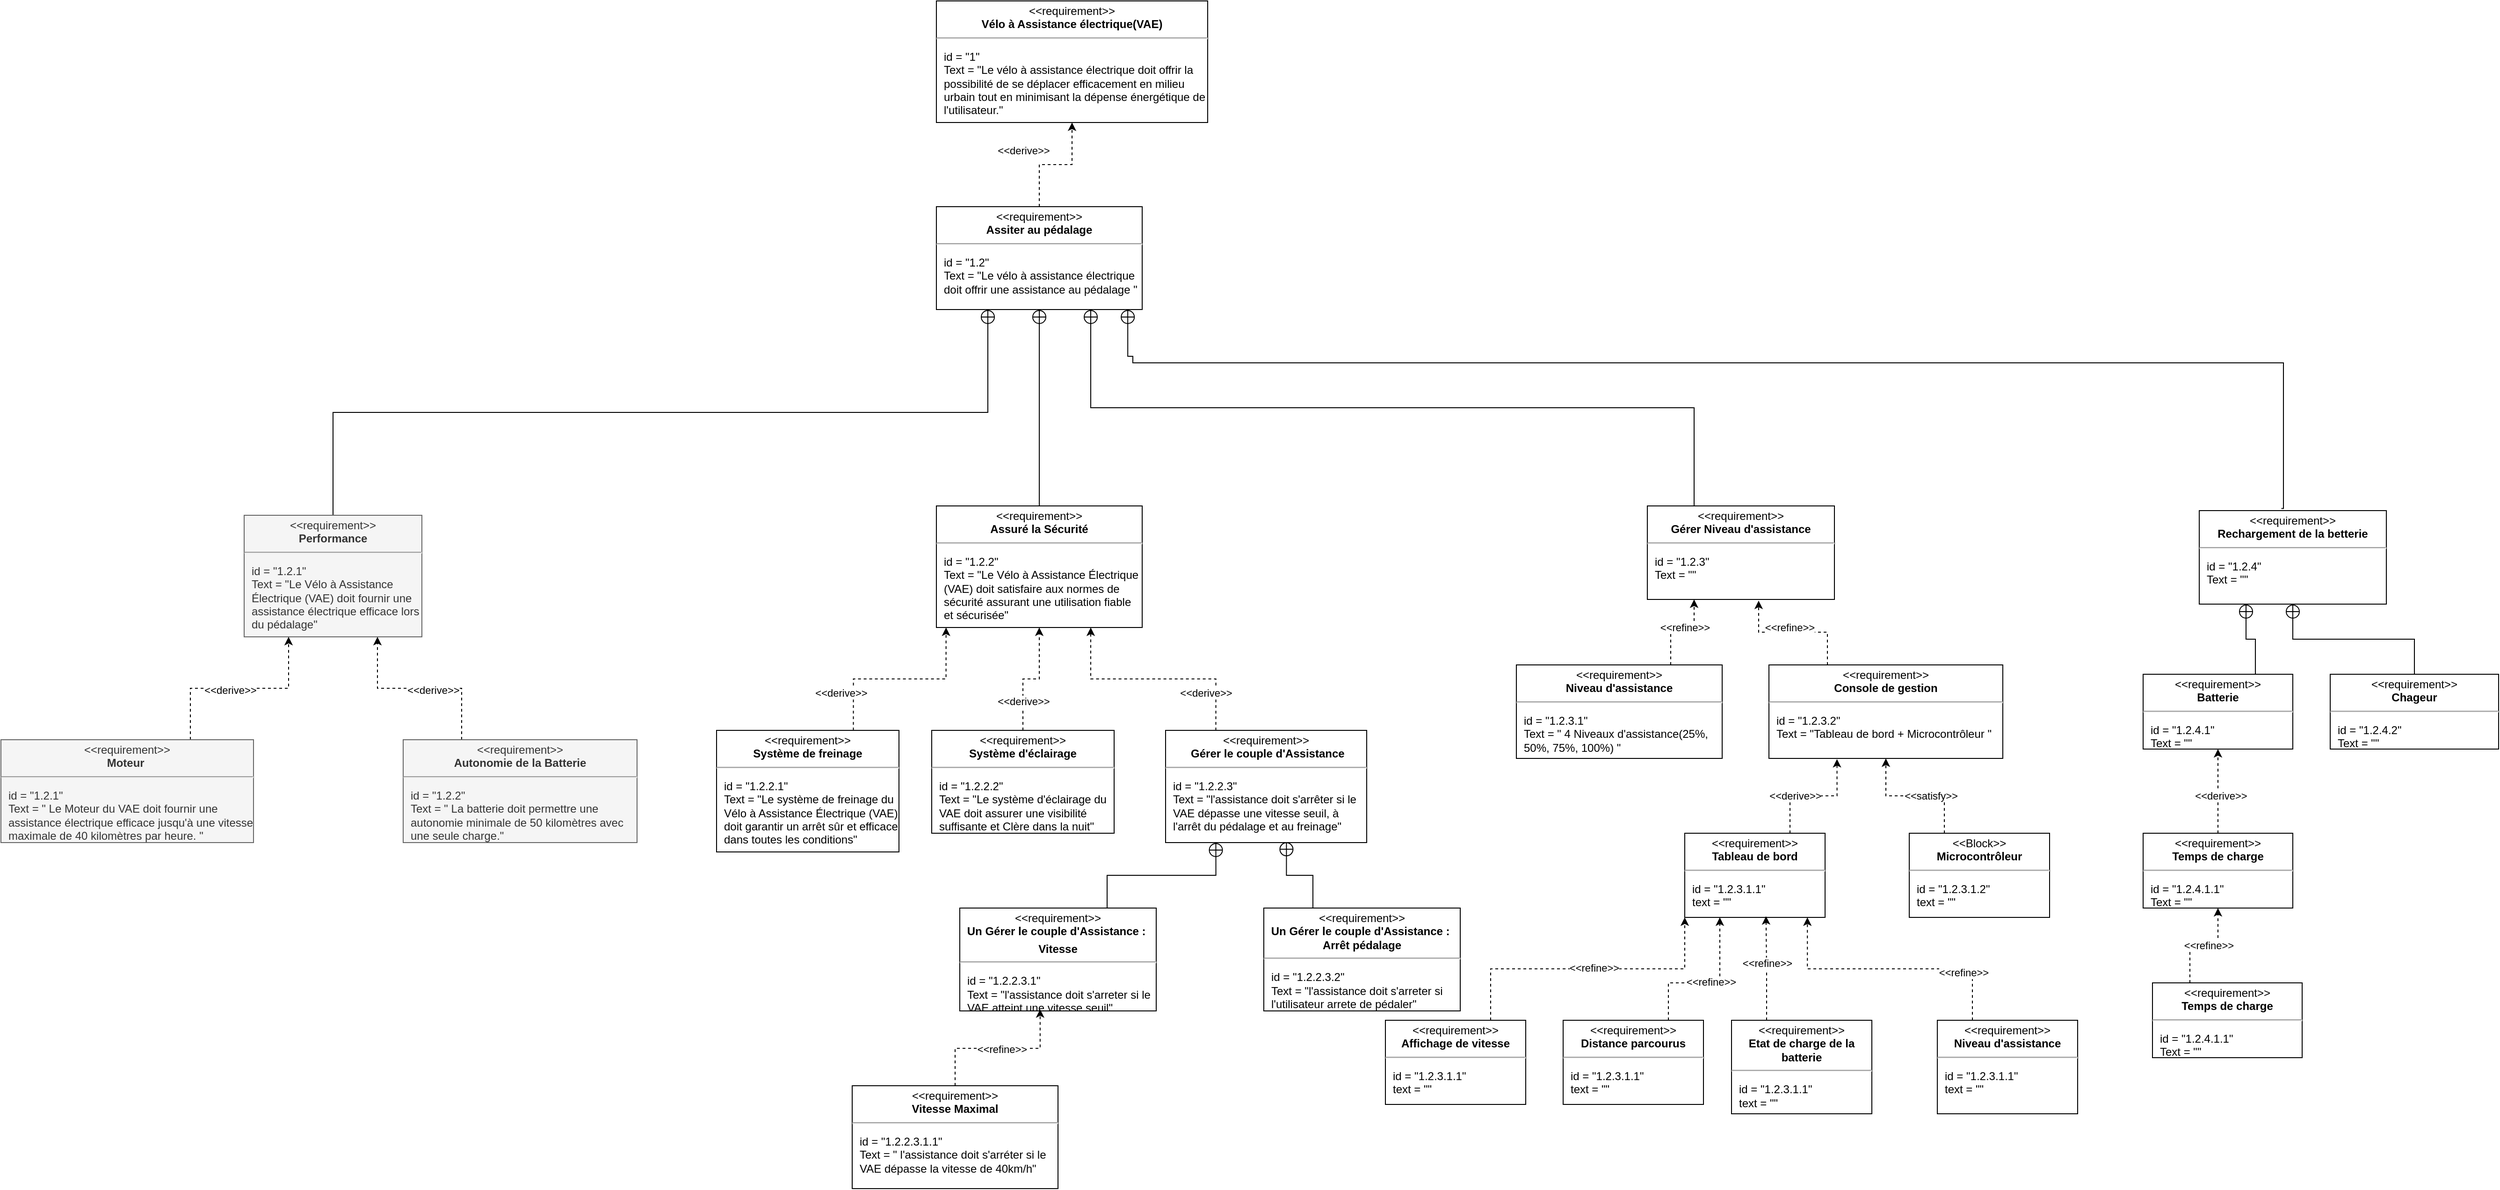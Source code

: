 <mxfile version="22.1.18" type="github">
  <diagram id="dAIOxEO-8DKLfruTNQ-A" name="Page-1">
    <mxGraphModel dx="4234" dy="5175" grid="1" gridSize="10" guides="1" tooltips="1" connect="1" arrows="1" fold="1" page="1" pageScale="1" pageWidth="3300" pageHeight="4681" math="0" shadow="0">
      <root>
        <mxCell id="0" />
        <mxCell id="1" parent="0" />
        <mxCell id="Z8fRhWyoZz0i8I4wxV49-1" value="&lt;p style=&quot;margin:0px;margin-top:4px;text-align:center;&quot;&gt;&amp;lt;&amp;lt;requirement&amp;gt;&amp;gt;&lt;br&gt;&lt;b&gt;Vélo à Assistance&amp;nbsp;électrique(VAE)&lt;/b&gt;&lt;/p&gt;&lt;hr&gt;&lt;p&gt;&lt;/p&gt;&lt;p style=&quot;margin:0px;margin-left:8px;text-align:left;&quot;&gt;id = &quot;1&quot;&lt;/p&gt;&lt;p style=&quot;text-align: left; margin: 0px 0px 0px 8px;&quot;&gt;Text = &quot;Le vélo à assistance électrique doit offrir la possibilité de se déplacer efficacement en milieu urbain tout en minimisant la dépense énergétique de l&#39;utilisateur.&quot;&lt;/p&gt;" style="shape=rect;overflow=fill;html=1;whiteSpace=wrap;align=center;" parent="1" vertex="1">
          <mxGeometry x="-2010" y="-4150" width="290" height="130" as="geometry" />
        </mxCell>
        <mxCell id="ZlxOVn8GUJKfg7nqgYgB-28" style="edgeStyle=orthogonalEdgeStyle;rounded=0;orthogonalLoop=1;jettySize=auto;html=1;exitX=0.5;exitY=0;exitDx=0;exitDy=0;entryX=0.5;entryY=1;entryDx=0;entryDy=0;dashed=1;" parent="1" source="Z8fRhWyoZz0i8I4wxV49-3" target="Z8fRhWyoZz0i8I4wxV49-1" edge="1">
          <mxGeometry relative="1" as="geometry" />
        </mxCell>
        <mxCell id="Z8fRhWyoZz0i8I4wxV49-3" value="&lt;p style=&quot;margin:0px;margin-top:4px;text-align:center;&quot;&gt;&amp;lt;&amp;lt;requirement&amp;gt;&amp;gt;&lt;br&gt;&lt;b&gt;Assiter au pédalage&lt;/b&gt;&lt;/p&gt;&lt;hr&gt;&lt;p&gt;&lt;/p&gt;&lt;p style=&quot;margin:0px;margin-left:8px;text-align:left;&quot;&gt;id = &quot;1.2&quot;&lt;/p&gt;&lt;p style=&quot;margin:0px;margin-left:8px;text-align:left;&quot;&gt;Text = &quot;Le vélo à assistance électrique doit offrir une assistance au pédalage&amp;nbsp;&quot;&lt;/p&gt;" style="shape=rect;overflow=fill;html=1;whiteSpace=wrap;align=center;" parent="1" vertex="1">
          <mxGeometry x="-2010" y="-3930" width="220" height="110" as="geometry" />
        </mxCell>
        <mxCell id="ZlxOVn8GUJKfg7nqgYgB-30" style="edgeStyle=orthogonalEdgeStyle;rounded=0;orthogonalLoop=1;jettySize=auto;html=1;exitX=0.5;exitY=0;exitDx=0;exitDy=0;entryX=0.5;entryY=1;entryDx=0;entryDy=0;entryPerimeter=0;endArrow=circlePlus;endFill=0;" parent="1" source="Z8fRhWyoZz0i8I4wxV49-20" target="Z8fRhWyoZz0i8I4wxV49-3" edge="1">
          <mxGeometry relative="1" as="geometry">
            <mxPoint x="-1910" y="-3830" as="targetPoint" />
            <Array as="points">
              <mxPoint x="-1900" y="-3610" />
            </Array>
          </mxGeometry>
        </mxCell>
        <mxCell id="Z8fRhWyoZz0i8I4wxV49-20" value="&lt;p style=&quot;margin:0px;margin-top:4px;text-align:center;&quot;&gt;&amp;lt;&amp;lt;requirement&amp;gt;&amp;gt;&lt;br&gt;&lt;b&gt;Assuré la Sécurité&lt;/b&gt;&lt;/p&gt;&lt;hr&gt;&lt;p&gt;&lt;/p&gt;&lt;p style=&quot;margin:0px;margin-left:8px;text-align:left;&quot;&gt;id = &quot;1.2.2&quot;&lt;/p&gt;&lt;p style=&quot;margin:0px;margin-left:8px;text-align:left;&quot;&gt;Text = &quot;Le Vélo à Assistance Électrique (VAE) doit satisfaire aux normes de sécurité assurant une utilisation fiable et sécurisée&quot;&lt;/p&gt;" style="shape=rect;overflow=fill;html=1;whiteSpace=wrap;align=center;" parent="1" vertex="1">
          <mxGeometry x="-2010" y="-3610" width="220" height="130" as="geometry" />
        </mxCell>
        <mxCell id="ZlxOVn8GUJKfg7nqgYgB-31" style="edgeStyle=orthogonalEdgeStyle;rounded=0;orthogonalLoop=1;jettySize=auto;html=1;exitX=0.25;exitY=0;exitDx=0;exitDy=0;entryX=0.75;entryY=1;entryDx=0;entryDy=0;endArrow=circlePlus;endFill=0;" parent="1" source="Z8fRhWyoZz0i8I4wxV49-21" target="Z8fRhWyoZz0i8I4wxV49-3" edge="1">
          <mxGeometry relative="1" as="geometry" />
        </mxCell>
        <mxCell id="Z8fRhWyoZz0i8I4wxV49-21" value="&lt;p style=&quot;margin:0px;margin-top:4px;text-align:center;&quot;&gt;&amp;lt;&amp;lt;requirement&amp;gt;&amp;gt;&lt;br&gt;&lt;b&gt;Gérer Niveau d&#39;assistance&lt;/b&gt;&lt;/p&gt;&lt;hr&gt;&lt;p&gt;&lt;/p&gt;&lt;p style=&quot;margin:0px;margin-left:8px;text-align:left;&quot;&gt;id = &quot;1.2.3&quot;&lt;/p&gt;&lt;p style=&quot;margin:0px;margin-left:8px;text-align:left;&quot;&gt;Text = &quot;&quot;&lt;/p&gt;" style="shape=rect;overflow=fill;html=1;whiteSpace=wrap;align=center;" parent="1" vertex="1">
          <mxGeometry x="-1250" y="-3610" width="200" height="100" as="geometry" />
        </mxCell>
        <mxCell id="ZlxOVn8GUJKfg7nqgYgB-1" style="edgeStyle=orthogonalEdgeStyle;rounded=0;orthogonalLoop=1;jettySize=auto;html=1;exitX=0.75;exitY=0;exitDx=0;exitDy=0;entryX=0.047;entryY=1;entryDx=0;entryDy=0;entryPerimeter=0;dashed=1;" parent="1" source="Z8fRhWyoZz0i8I4wxV49-24" target="Z8fRhWyoZz0i8I4wxV49-20" edge="1">
          <mxGeometry relative="1" as="geometry">
            <mxPoint x="-1996.4" y="-3449.8" as="targetPoint" />
          </mxGeometry>
        </mxCell>
        <mxCell id="Z8fRhWyoZz0i8I4wxV49-24" value="&lt;p style=&quot;margin:0px;margin-top:4px;text-align:center;&quot;&gt;&amp;lt;&amp;lt;requirement&amp;gt;&amp;gt;&lt;br&gt;&lt;b&gt;Système de freinage&lt;/b&gt;&lt;/p&gt;&lt;hr&gt;&lt;p&gt;&lt;/p&gt;&lt;p style=&quot;margin:0px;margin-left:8px;text-align:left;&quot;&gt;id = &quot;1.2.2.1&quot;&lt;/p&gt;&lt;p style=&quot;margin:0px;margin-left:8px;text-align:left;&quot;&gt;Text = &quot;Le système de freinage du Vélo à Assistance Électrique (VAE) doit garantir un arrêt sûr et efficace dans toutes les conditions&quot;&lt;/p&gt;" style="shape=rect;overflow=fill;html=1;whiteSpace=wrap;align=center;" parent="1" vertex="1">
          <mxGeometry x="-2245" y="-3370" width="195" height="130" as="geometry" />
        </mxCell>
        <mxCell id="ZlxOVn8GUJKfg7nqgYgB-6" style="edgeStyle=orthogonalEdgeStyle;rounded=0;orthogonalLoop=1;jettySize=auto;html=1;exitX=0.5;exitY=0;exitDx=0;exitDy=0;dashed=1;entryX=0.5;entryY=1;entryDx=0;entryDy=0;" parent="1" source="Z8fRhWyoZz0i8I4wxV49-25" target="Z8fRhWyoZz0i8I4wxV49-20" edge="1">
          <mxGeometry relative="1" as="geometry">
            <mxPoint x="-1915" y="-3450" as="targetPoint" />
          </mxGeometry>
        </mxCell>
        <mxCell id="Z8fRhWyoZz0i8I4wxV49-25" value="&lt;p style=&quot;margin:0px;margin-top:4px;text-align:center;&quot;&gt;&amp;lt;&amp;lt;requirement&amp;gt;&amp;gt;&lt;br&gt;&lt;b style=&quot;border-color: var(--border-color);&quot;&gt;Système d&#39;éclairage&lt;/b&gt;&lt;/p&gt;&lt;hr&gt;&lt;p&gt;&lt;/p&gt;&lt;p style=&quot;margin:0px;margin-left:8px;text-align:left;&quot;&gt;id = &quot;1.2.2.2&quot;&lt;/p&gt;&lt;p style=&quot;margin:0px;margin-left:8px;text-align:left;&quot;&gt;Text = &quot;Le système d&#39;éclairage du VAE doit assurer une visibilité suffisante et Clère dans la nuit&quot;&lt;/p&gt;" style="shape=rect;overflow=fill;html=1;whiteSpace=wrap;align=center;" parent="1" vertex="1">
          <mxGeometry x="-2015" y="-3370" width="195" height="110" as="geometry" />
        </mxCell>
        <mxCell id="Z8fRhWyoZz0i8I4wxV49-27" value="&lt;p style=&quot;margin:0px;margin-top:4px;text-align:center;&quot;&gt;&amp;lt;&amp;lt;requirement&amp;gt;&amp;gt;&lt;br&gt;&lt;b&gt;&amp;nbsp;Gérer le couple d&#39;Assistance&lt;br&gt;&lt;/b&gt;&lt;/p&gt;&lt;hr&gt;&lt;p&gt;&lt;/p&gt;&lt;p style=&quot;margin:0px;margin-left:8px;text-align:left;&quot;&gt;id = &quot;1.2.2.3&quot;&lt;/p&gt;&lt;p style=&quot;margin:0px;margin-left:8px;text-align:left;&quot;&gt;Text = &quot;l&#39;assistance doit s&#39;arrêter si le VAE dépasse une vitesse seuil, à l&#39;arrêt du pédalage et au freinage&quot;&lt;/p&gt;" style="shape=rect;overflow=fill;html=1;whiteSpace=wrap;align=center;" parent="1" vertex="1">
          <mxGeometry x="-1765" y="-3370" width="215" height="120" as="geometry" />
        </mxCell>
        <mxCell id="Z8fRhWyoZz0i8I4wxV49-30" style="edgeStyle=orthogonalEdgeStyle;rounded=0;orthogonalLoop=1;jettySize=auto;html=1;exitX=0.75;exitY=0;exitDx=0;exitDy=0;entryX=0.25;entryY=1;entryDx=0;entryDy=0;endArrow=circlePlus;endFill=0;" parent="1" source="Z8fRhWyoZz0i8I4wxV49-28" target="Z8fRhWyoZz0i8I4wxV49-27" edge="1">
          <mxGeometry relative="1" as="geometry" />
        </mxCell>
        <mxCell id="Z8fRhWyoZz0i8I4wxV49-28" value="&lt;p style=&quot;margin:0px;margin-top:4px;text-align:center;&quot;&gt;&amp;lt;&amp;lt;requirement&amp;gt;&amp;gt;&lt;br&gt;&lt;b&gt;Un Gérer le couple d&#39;Assistance :&amp;nbsp;&lt;br&gt;&lt;/b&gt;&lt;/p&gt;&lt;p style=&quot;margin:0px;margin-top:4px;text-align:center;&quot;&gt;&lt;b&gt;Vitesse&lt;/b&gt;&lt;/p&gt;&lt;hr&gt;&lt;p&gt;&lt;/p&gt;&lt;p style=&quot;margin:0px;margin-left:8px;text-align:left;&quot;&gt;id = &quot;1.2.2.3.1&quot;&lt;/p&gt;&lt;p style=&quot;margin:0px;margin-left:8px;text-align:left;&quot;&gt;Text = &quot;l&#39;assistance doit s&#39;arreter si le VAE atteint une vitesse seuil&quot;&lt;/p&gt;" style="shape=rect;overflow=fill;html=1;whiteSpace=wrap;align=center;" parent="1" vertex="1">
          <mxGeometry x="-1985" y="-3180" width="210" height="110" as="geometry" />
        </mxCell>
        <mxCell id="Z8fRhWyoZz0i8I4wxV49-29" value="&lt;p style=&quot;margin:0px;margin-top:4px;text-align:center;&quot;&gt;&amp;lt;&amp;lt;requirement&amp;gt;&amp;gt;&lt;br&gt;&lt;b&gt;Un Gérer le couple d&#39;Assistance :&amp;nbsp;&lt;br&gt;&lt;/b&gt;&lt;/p&gt;&lt;b&gt;Arrêt&lt;/b&gt;&lt;b style=&quot;background-color: initial;&quot;&gt;&amp;nbsp;pédalage&lt;/b&gt;&lt;b&gt;&lt;br&gt;&lt;/b&gt;&lt;hr&gt;&lt;p&gt;&lt;/p&gt;&lt;p style=&quot;margin:0px;margin-left:8px;text-align:left;&quot;&gt;id = &quot;1.2.2.3.2&quot;&lt;/p&gt;&lt;p style=&quot;margin:0px;margin-left:8px;text-align:left;&quot;&gt;Text = &quot;l&#39;assistance doit s&#39;arreter si l&#39;utilisateur arrete de pédaler&quot;&lt;/p&gt;" style="shape=rect;overflow=fill;html=1;whiteSpace=wrap;align=center;" parent="1" vertex="1">
          <mxGeometry x="-1660" y="-3180" width="210" height="110" as="geometry" />
        </mxCell>
        <mxCell id="Z8fRhWyoZz0i8I4wxV49-33" value="&lt;p style=&quot;margin:0px;margin-top:4px;text-align:center;&quot;&gt;&amp;lt;&amp;lt;requirement&amp;gt;&amp;gt;&lt;br&gt;&lt;b&gt;Vitesse Maximal&lt;/b&gt;&lt;/p&gt;&lt;hr&gt;&lt;p&gt;&lt;/p&gt;&lt;p style=&quot;margin:0px;margin-left:8px;text-align:left;&quot;&gt;id = &quot;1.2.2.3.1.1&quot;&lt;/p&gt;&lt;p style=&quot;margin:0px;margin-left:8px;text-align:left;&quot;&gt;Text = &quot; l&#39;assistance doit s&#39;arréter si le VAE dépasse la vitesse de 40km/h&quot;&lt;/p&gt;" style="shape=rect;overflow=fill;html=1;whiteSpace=wrap;align=center;" parent="1" vertex="1">
          <mxGeometry x="-2100" y="-2990" width="220" height="110" as="geometry" />
        </mxCell>
        <mxCell id="Z8fRhWyoZz0i8I4wxV49-34" style="edgeStyle=orthogonalEdgeStyle;rounded=0;orthogonalLoop=1;jettySize=auto;html=1;exitX=0.5;exitY=0;exitDx=0;exitDy=0;entryX=0.409;entryY=0.984;entryDx=0;entryDy=0;entryPerimeter=0;dashed=1;" parent="1" source="Z8fRhWyoZz0i8I4wxV49-33" target="Z8fRhWyoZz0i8I4wxV49-28" edge="1">
          <mxGeometry relative="1" as="geometry" />
        </mxCell>
        <mxCell id="6VmxAoUBjaaltLx5dbob-4" value="&amp;lt;&amp;lt;refine&amp;gt;&amp;gt;" style="edgeLabel;html=1;align=center;verticalAlign=middle;resizable=0;points=[];" vertex="1" connectable="0" parent="Z8fRhWyoZz0i8I4wxV49-34">
          <mxGeometry x="0.038" y="-1" relative="1" as="geometry">
            <mxPoint as="offset" />
          </mxGeometry>
        </mxCell>
        <mxCell id="ZlxOVn8GUJKfg7nqgYgB-7" style="edgeStyle=orthogonalEdgeStyle;rounded=0;orthogonalLoop=1;jettySize=auto;html=1;exitX=0.25;exitY=0;exitDx=0;exitDy=0;dashed=1;entryX=0.75;entryY=1;entryDx=0;entryDy=0;" parent="1" source="Z8fRhWyoZz0i8I4wxV49-27" target="Z8fRhWyoZz0i8I4wxV49-20" edge="1">
          <mxGeometry relative="1" as="geometry">
            <mxPoint x="-1853" y="-3440" as="targetPoint" />
          </mxGeometry>
        </mxCell>
        <mxCell id="ZlxOVn8GUJKfg7nqgYgB-19" style="edgeStyle=orthogonalEdgeStyle;rounded=0;orthogonalLoop=1;jettySize=auto;html=1;exitX=0.75;exitY=0;exitDx=0;exitDy=0;entryX=0.25;entryY=1;entryDx=0;entryDy=0;dashed=1;" parent="1" source="ZlxOVn8GUJKfg7nqgYgB-10" target="Z8fRhWyoZz0i8I4wxV49-21" edge="1">
          <mxGeometry relative="1" as="geometry" />
        </mxCell>
        <mxCell id="ZlxOVn8GUJKfg7nqgYgB-10" value="&lt;p style=&quot;margin:0px;margin-top:4px;text-align:center;&quot;&gt;&amp;lt;&amp;lt;requirement&amp;gt;&amp;gt;&lt;br&gt;&lt;b&gt;Niveau d&#39;assistance&lt;/b&gt;&lt;/p&gt;&lt;hr&gt;&lt;p&gt;&lt;/p&gt;&lt;p style=&quot;margin:0px;margin-left:8px;text-align:left;&quot;&gt;id = &quot;1.2.3.1&quot;&lt;/p&gt;&lt;p style=&quot;margin:0px;margin-left:8px;text-align:left;&quot;&gt;Text = &quot; 4 Niveaux d&#39;assistance(25%, 50%, 75%, 100%) &quot;&lt;/p&gt;" style="shape=rect;overflow=fill;html=1;whiteSpace=wrap;align=center;" parent="1" vertex="1">
          <mxGeometry x="-1390" y="-3440" width="220" height="100" as="geometry" />
        </mxCell>
        <mxCell id="ZlxOVn8GUJKfg7nqgYgB-11" value="&lt;p style=&quot;margin:0px;margin-top:4px;text-align:center;&quot;&gt;&amp;lt;&amp;lt;requirement&amp;gt;&amp;gt;&lt;br&gt;&lt;b&gt;Console de gestion&lt;/b&gt;&lt;/p&gt;&lt;hr&gt;&lt;p&gt;&lt;/p&gt;&lt;p style=&quot;margin:0px;margin-left:8px;text-align:left;&quot;&gt;id = &quot;1.2.3.2&quot;&lt;/p&gt;&lt;p style=&quot;margin:0px;margin-left:8px;text-align:left;&quot;&gt;Text = &quot;Tableau de bord +&amp;nbsp;&lt;span style=&quot;border-color: var(--border-color); text-align: center;&quot;&gt;Microcontrôleur&lt;/span&gt;&amp;nbsp;&quot;&lt;/p&gt;" style="shape=rect;overflow=fill;html=1;whiteSpace=wrap;align=center;" parent="1" vertex="1">
          <mxGeometry x="-1120" y="-3440" width="250" height="100" as="geometry" />
        </mxCell>
        <mxCell id="ZlxOVn8GUJKfg7nqgYgB-12" value="&lt;p style=&quot;margin:0px;margin-top:4px;text-align:center;&quot;&gt;&amp;lt;&amp;lt;requirement&amp;gt;&amp;gt;&lt;br&gt;&lt;b&gt;Tableau de bord&lt;/b&gt;&lt;/p&gt;&lt;hr&gt;&lt;p&gt;&lt;/p&gt;&lt;p style=&quot;margin:0px;margin-left:8px;text-align:left;&quot;&gt;id = &quot;1.2.3.1.1&quot;&lt;/p&gt;&lt;p style=&quot;margin:0px;margin-left:8px;text-align:left;&quot;&gt;text = &quot;&quot;&lt;/p&gt;" style="shape=rect;overflow=fill;html=1;whiteSpace=wrap;align=center;" parent="1" vertex="1">
          <mxGeometry x="-1210" y="-3260" width="150" height="90" as="geometry" />
        </mxCell>
        <mxCell id="ZlxOVn8GUJKfg7nqgYgB-15" style="edgeStyle=orthogonalEdgeStyle;rounded=0;orthogonalLoop=1;jettySize=auto;html=1;exitX=0.25;exitY=0;exitDx=0;exitDy=0;entryX=0.5;entryY=1;entryDx=0;entryDy=0;dashed=1;" parent="1" source="ZlxOVn8GUJKfg7nqgYgB-13" target="ZlxOVn8GUJKfg7nqgYgB-11" edge="1">
          <mxGeometry relative="1" as="geometry" />
        </mxCell>
        <mxCell id="ZlxOVn8GUJKfg7nqgYgB-13" value="&lt;p style=&quot;margin:0px;margin-top:4px;text-align:center;&quot;&gt;&amp;lt;&amp;lt;Block&amp;gt;&amp;gt;&lt;br&gt;&lt;b&gt;Microcontrôleur&lt;/b&gt;&lt;br&gt;&lt;/p&gt;&lt;hr&gt;&lt;p&gt;&lt;/p&gt;&lt;p style=&quot;margin:0px;margin-left:8px;text-align:left;&quot;&gt;id = &quot;1.2.3.1.2&quot;&lt;/p&gt;&lt;p style=&quot;margin:0px;margin-left:8px;text-align:left;&quot;&gt;text = &quot;&quot;&lt;/p&gt;" style="shape=rect;overflow=fill;html=1;whiteSpace=wrap;align=center;" parent="1" vertex="1">
          <mxGeometry x="-970" y="-3260" width="150" height="90" as="geometry" />
        </mxCell>
        <mxCell id="ZlxOVn8GUJKfg7nqgYgB-14" style="edgeStyle=orthogonalEdgeStyle;rounded=0;orthogonalLoop=1;jettySize=auto;html=1;exitX=0.75;exitY=0;exitDx=0;exitDy=0;entryX=0.291;entryY=1.007;entryDx=0;entryDy=0;entryPerimeter=0;dashed=1;" parent="1" source="ZlxOVn8GUJKfg7nqgYgB-12" target="ZlxOVn8GUJKfg7nqgYgB-11" edge="1">
          <mxGeometry relative="1" as="geometry" />
        </mxCell>
        <mxCell id="ZlxOVn8GUJKfg7nqgYgB-18" style="edgeStyle=orthogonalEdgeStyle;rounded=0;orthogonalLoop=1;jettySize=auto;html=1;exitX=0.25;exitY=0;exitDx=0;exitDy=0;entryX=0.595;entryY=1.013;entryDx=0;entryDy=0;entryPerimeter=0;dashed=1;" parent="1" source="ZlxOVn8GUJKfg7nqgYgB-11" target="Z8fRhWyoZz0i8I4wxV49-21" edge="1">
          <mxGeometry relative="1" as="geometry" />
        </mxCell>
        <mxCell id="ZlxOVn8GUJKfg7nqgYgB-20" style="edgeStyle=orthogonalEdgeStyle;rounded=0;orthogonalLoop=1;jettySize=auto;html=1;exitX=0.25;exitY=0;exitDx=0;exitDy=0;entryX=0.601;entryY=0.993;entryDx=0;entryDy=0;entryPerimeter=0;endArrow=circlePlus;endFill=0;" parent="1" target="Z8fRhWyoZz0i8I4wxV49-27" edge="1" source="Z8fRhWyoZz0i8I4wxV49-29">
          <mxGeometry relative="1" as="geometry">
            <mxPoint x="-1602.5" y="-3200" as="sourcePoint" />
          </mxGeometry>
        </mxCell>
        <mxCell id="ZlxOVn8GUJKfg7nqgYgB-29" style="edgeStyle=orthogonalEdgeStyle;rounded=0;orthogonalLoop=1;jettySize=auto;html=1;exitX=0.5;exitY=0;exitDx=0;exitDy=0;entryX=0.25;entryY=1;entryDx=0;entryDy=0;endArrow=circlePlus;endFill=0;" parent="1" source="ZlxOVn8GUJKfg7nqgYgB-22" target="Z8fRhWyoZz0i8I4wxV49-3" edge="1">
          <mxGeometry relative="1" as="geometry">
            <mxPoint x="-1960" y="-3800" as="targetPoint" />
          </mxGeometry>
        </mxCell>
        <mxCell id="ZlxOVn8GUJKfg7nqgYgB-22" value="&lt;p style=&quot;margin:0px;margin-top:4px;text-align:center;&quot;&gt;&amp;lt;&amp;lt;requirement&amp;gt;&amp;gt;&lt;br&gt;&lt;b&gt;Performance&lt;/b&gt;&lt;/p&gt;&lt;hr&gt;&lt;p&gt;&lt;/p&gt;&lt;p style=&quot;margin:0px;margin-left:8px;text-align:left;&quot;&gt;id = &quot;1.2.1&quot;&lt;/p&gt;&lt;p style=&quot;margin:0px;margin-left:8px;text-align:left;&quot;&gt;Text = &quot;Le Vélo à Assistance Électrique (VAE) doit fournir une assistance électrique efficace lors du pédalage&quot;&lt;/p&gt;" style="shape=rect;overflow=fill;html=1;whiteSpace=wrap;align=center;fillColor=#f5f5f5;fontColor=#333333;strokeColor=#666666;" parent="1" vertex="1">
          <mxGeometry x="-2750" y="-3600" width="190" height="130" as="geometry" />
        </mxCell>
        <mxCell id="ZlxOVn8GUJKfg7nqgYgB-32" style="edgeStyle=orthogonalEdgeStyle;rounded=0;orthogonalLoop=1;jettySize=auto;html=1;exitX=0.75;exitY=0;exitDx=0;exitDy=0;entryX=0.25;entryY=1;entryDx=0;entryDy=0;dashed=1;" parent="1" source="ZlxOVn8GUJKfg7nqgYgB-23" target="ZlxOVn8GUJKfg7nqgYgB-22" edge="1">
          <mxGeometry relative="1" as="geometry" />
        </mxCell>
        <mxCell id="6VmxAoUBjaaltLx5dbob-3" value="&amp;lt;&amp;lt;derive&amp;gt;&amp;gt;" style="edgeLabel;html=1;align=center;verticalAlign=middle;resizable=0;points=[];" vertex="1" connectable="0" parent="ZlxOVn8GUJKfg7nqgYgB-32">
          <mxGeometry x="-0.094" y="-2" relative="1" as="geometry">
            <mxPoint as="offset" />
          </mxGeometry>
        </mxCell>
        <mxCell id="ZlxOVn8GUJKfg7nqgYgB-23" value="&lt;p style=&quot;margin:0px;margin-top:4px;text-align:center;&quot;&gt;&amp;lt;&amp;lt;requirement&amp;gt;&amp;gt;&lt;br&gt;&lt;b&gt;Moteur&amp;nbsp;&lt;/b&gt;&lt;br&gt;&lt;/p&gt;&lt;hr&gt;&lt;p&gt;&lt;/p&gt;&lt;p style=&quot;margin:0px;margin-left:8px;text-align:left;&quot;&gt;id = &quot;1.2.1&quot;&lt;/p&gt;&lt;p style=&quot;margin:0px;margin-left:8px;text-align:left;&quot;&gt;Text = &quot;&amp;nbsp;Le Moteur du VAE doit fournir une assistance électrique efficace jusqu&#39;à une vitesse maximale de 40 kilomètres par heure. &quot;&lt;/p&gt;" style="shape=rect;overflow=fill;html=1;whiteSpace=wrap;align=center;fillColor=#f5f5f5;fontColor=#333333;strokeColor=#666666;" parent="1" vertex="1">
          <mxGeometry x="-3010" y="-3360" width="270" height="110" as="geometry" />
        </mxCell>
        <mxCell id="6VmxAoUBjaaltLx5dbob-1" style="edgeStyle=orthogonalEdgeStyle;rounded=0;orthogonalLoop=1;jettySize=auto;html=1;exitX=0.25;exitY=0;exitDx=0;exitDy=0;entryX=0.75;entryY=1;entryDx=0;entryDy=0;dashed=1;" edge="1" parent="1" source="ZlxOVn8GUJKfg7nqgYgB-24" target="ZlxOVn8GUJKfg7nqgYgB-22">
          <mxGeometry relative="1" as="geometry" />
        </mxCell>
        <mxCell id="6VmxAoUBjaaltLx5dbob-2" value="&amp;lt;&amp;lt;derive&amp;gt;&amp;gt;" style="edgeLabel;html=1;align=center;verticalAlign=middle;resizable=0;points=[];" vertex="1" connectable="0" parent="6VmxAoUBjaaltLx5dbob-1">
          <mxGeometry x="-0.141" y="2" relative="1" as="geometry">
            <mxPoint as="offset" />
          </mxGeometry>
        </mxCell>
        <mxCell id="ZlxOVn8GUJKfg7nqgYgB-24" value="&lt;p style=&quot;margin:0px;margin-top:4px;text-align:center;&quot;&gt;&amp;lt;&amp;lt;requirement&amp;gt;&amp;gt;&lt;br&gt;&lt;b&gt;Autonomie de la Batterie&lt;/b&gt;&lt;br&gt;&lt;/p&gt;&lt;hr&gt;&lt;p&gt;&lt;/p&gt;&lt;p style=&quot;margin:0px;margin-left:8px;text-align:left;&quot;&gt;id = &quot;1.2.2&quot;&lt;/p&gt;&lt;p style=&quot;margin:0px;margin-left:8px;text-align:left;&quot;&gt;Text = &quot;&amp;nbsp;La batterie doit permettre une autonomie minimale de 50 kilomètres avec une seule charge.&quot;&lt;/p&gt;" style="shape=rect;overflow=fill;html=1;whiteSpace=wrap;align=center;fillColor=#f5f5f5;fontColor=#333333;strokeColor=#666666;" parent="1" vertex="1">
          <mxGeometry x="-2580" y="-3360" width="250" height="110" as="geometry" />
        </mxCell>
        <mxCell id="ZlxOVn8GUJKfg7nqgYgB-37" style="edgeStyle=orthogonalEdgeStyle;rounded=0;orthogonalLoop=1;jettySize=auto;html=1;exitX=0.339;exitY=0.01;exitDx=0;exitDy=0;entryX=0.839;entryY=1.029;entryDx=0;entryDy=0;endArrow=circlePlus;endFill=0;exitPerimeter=0;entryPerimeter=0;" parent="1" edge="1">
          <mxGeometry relative="1" as="geometry">
            <mxPoint x="-1805.42" y="-3820" as="targetPoint" />
            <mxPoint x="-572.2" y="-3607.19" as="sourcePoint" />
            <Array as="points">
              <mxPoint x="-570" y="-3607" />
              <mxPoint x="-570" y="-3763" />
              <mxPoint x="-1800" y="-3763" />
              <mxPoint x="-1800" y="-3770" />
              <mxPoint x="-1805" y="-3770" />
            </Array>
          </mxGeometry>
        </mxCell>
        <mxCell id="ZlxOVn8GUJKfg7nqgYgB-35" value="&lt;p style=&quot;margin:0px;margin-top:4px;text-align:center;&quot;&gt;&amp;lt;&amp;lt;requirement&amp;gt;&amp;gt;&lt;br&gt;&lt;b&gt;Rechargement de la betterie&lt;/b&gt;&lt;/p&gt;&lt;hr&gt;&lt;p&gt;&lt;/p&gt;&lt;p style=&quot;margin:0px;margin-left:8px;text-align:left;&quot;&gt;id = &quot;1.2.4&quot;&lt;/p&gt;&lt;p style=&quot;margin:0px;margin-left:8px;text-align:left;&quot;&gt;Text = &quot;&quot;&lt;/p&gt;" style="shape=rect;overflow=fill;html=1;whiteSpace=wrap;align=center;" parent="1" vertex="1">
          <mxGeometry x="-660" y="-3605" width="200" height="100" as="geometry" />
        </mxCell>
        <mxCell id="ZlxOVn8GUJKfg7nqgYgB-42" style="edgeStyle=orthogonalEdgeStyle;rounded=0;orthogonalLoop=1;jettySize=auto;html=1;exitX=0.75;exitY=0;exitDx=0;exitDy=0;entryX=0.25;entryY=1;entryDx=0;entryDy=0;endArrow=circlePlus;endFill=0;" parent="1" source="ZlxOVn8GUJKfg7nqgYgB-39" target="ZlxOVn8GUJKfg7nqgYgB-35" edge="1">
          <mxGeometry relative="1" as="geometry" />
        </mxCell>
        <mxCell id="ZlxOVn8GUJKfg7nqgYgB-39" value="&lt;p style=&quot;margin:0px;margin-top:4px;text-align:center;&quot;&gt;&amp;lt;&amp;lt;requirement&amp;gt;&amp;gt;&lt;br&gt;&lt;b&gt;Batterie&lt;/b&gt;&lt;/p&gt;&lt;hr&gt;&lt;p&gt;&lt;/p&gt;&lt;p style=&quot;margin:0px;margin-left:8px;text-align:left;&quot;&gt;id = &quot;1.2.4.1&quot;&lt;/p&gt;&lt;p style=&quot;margin:0px;margin-left:8px;text-align:left;&quot;&gt;Text = &quot;&quot;&lt;/p&gt;" style="shape=rect;overflow=fill;html=1;whiteSpace=wrap;align=center;" parent="1" vertex="1">
          <mxGeometry x="-720" y="-3430" width="160" height="80" as="geometry" />
        </mxCell>
        <mxCell id="ZlxOVn8GUJKfg7nqgYgB-43" value="" style="edgeStyle=orthogonalEdgeStyle;rounded=0;orthogonalLoop=1;jettySize=auto;html=1;endArrow=circlePlus;endFill=0;" parent="1" source="ZlxOVn8GUJKfg7nqgYgB-40" target="ZlxOVn8GUJKfg7nqgYgB-35" edge="1">
          <mxGeometry relative="1" as="geometry" />
        </mxCell>
        <mxCell id="ZlxOVn8GUJKfg7nqgYgB-40" value="&lt;p style=&quot;margin:0px;margin-top:4px;text-align:center;&quot;&gt;&amp;lt;&amp;lt;requirement&amp;gt;&amp;gt;&lt;br&gt;&lt;b&gt;Chageur&lt;/b&gt;&lt;/p&gt;&lt;hr&gt;&lt;p&gt;&lt;/p&gt;&lt;p style=&quot;margin:0px;margin-left:8px;text-align:left;&quot;&gt;id = &quot;1.2.4.2&quot;&lt;/p&gt;&lt;p style=&quot;margin:0px;margin-left:8px;text-align:left;&quot;&gt;Text = &quot;&quot;&lt;/p&gt;" style="shape=rect;overflow=fill;html=1;whiteSpace=wrap;align=center;" parent="1" vertex="1">
          <mxGeometry x="-520" y="-3430" width="180" height="80" as="geometry" />
        </mxCell>
        <mxCell id="ZlxOVn8GUJKfg7nqgYgB-45" style="edgeStyle=orthogonalEdgeStyle;rounded=0;orthogonalLoop=1;jettySize=auto;html=1;exitX=0.5;exitY=0;exitDx=0;exitDy=0;entryX=0.5;entryY=1;entryDx=0;entryDy=0;dashed=1;" parent="1" source="ZlxOVn8GUJKfg7nqgYgB-41" target="ZlxOVn8GUJKfg7nqgYgB-39" edge="1">
          <mxGeometry relative="1" as="geometry" />
        </mxCell>
        <mxCell id="ZlxOVn8GUJKfg7nqgYgB-41" value="&lt;p style=&quot;margin:0px;margin-top:4px;text-align:center;&quot;&gt;&amp;lt;&amp;lt;requirement&amp;gt;&amp;gt;&lt;br&gt;&lt;b&gt;Temps de charge&lt;/b&gt;&lt;/p&gt;&lt;hr&gt;&lt;p&gt;&lt;/p&gt;&lt;p style=&quot;margin:0px;margin-left:8px;text-align:left;&quot;&gt;id = &quot;1.2.4.1.1&quot;&lt;/p&gt;&lt;p style=&quot;margin:0px;margin-left:8px;text-align:left;&quot;&gt;Text = &quot;&quot;&lt;/p&gt;" style="shape=rect;overflow=fill;html=1;whiteSpace=wrap;align=center;" parent="1" vertex="1">
          <mxGeometry x="-720" y="-3260" width="160" height="80" as="geometry" />
        </mxCell>
        <mxCell id="ZlxOVn8GUJKfg7nqgYgB-50" style="edgeStyle=orthogonalEdgeStyle;rounded=0;orthogonalLoop=1;jettySize=auto;html=1;exitX=0.75;exitY=0;exitDx=0;exitDy=0;entryX=0;entryY=1;entryDx=0;entryDy=0;dashed=1;" parent="1" source="ZlxOVn8GUJKfg7nqgYgB-46" target="ZlxOVn8GUJKfg7nqgYgB-12" edge="1">
          <mxGeometry relative="1" as="geometry" />
        </mxCell>
        <mxCell id="ZlxOVn8GUJKfg7nqgYgB-59" value="&amp;lt;&amp;lt;refine&amp;gt;&amp;gt;" style="edgeLabel;html=1;align=center;verticalAlign=middle;resizable=0;points=[];" parent="ZlxOVn8GUJKfg7nqgYgB-50" vertex="1" connectable="0">
          <mxGeometry x="0.04" y="1" relative="1" as="geometry">
            <mxPoint as="offset" />
          </mxGeometry>
        </mxCell>
        <mxCell id="ZlxOVn8GUJKfg7nqgYgB-46" value="&lt;p style=&quot;margin:0px;margin-top:4px;text-align:center;&quot;&gt;&amp;lt;&amp;lt;requirement&amp;gt;&amp;gt;&lt;br&gt;&lt;b&gt;Affichage de vitesse&lt;/b&gt;&lt;/p&gt;&lt;hr&gt;&lt;p&gt;&lt;/p&gt;&lt;p style=&quot;margin:0px;margin-left:8px;text-align:left;&quot;&gt;id = &quot;1.2.3.1.1&quot;&lt;/p&gt;&lt;p style=&quot;margin:0px;margin-left:8px;text-align:left;&quot;&gt;text = &quot;&quot;&lt;/p&gt;" style="shape=rect;overflow=fill;html=1;whiteSpace=wrap;align=center;" parent="1" vertex="1">
          <mxGeometry x="-1530" y="-3060" width="150" height="90" as="geometry" />
        </mxCell>
        <mxCell id="ZlxOVn8GUJKfg7nqgYgB-51" style="edgeStyle=orthogonalEdgeStyle;rounded=0;orthogonalLoop=1;jettySize=auto;html=1;exitX=0.75;exitY=0;exitDx=0;exitDy=0;entryX=0.25;entryY=1;entryDx=0;entryDy=0;dashed=1;" parent="1" source="ZlxOVn8GUJKfg7nqgYgB-47" target="ZlxOVn8GUJKfg7nqgYgB-12" edge="1">
          <mxGeometry relative="1" as="geometry">
            <Array as="points">
              <mxPoint x="-1227" y="-3100" />
              <mxPoint x="-1173" y="-3100" />
            </Array>
          </mxGeometry>
        </mxCell>
        <mxCell id="ZlxOVn8GUJKfg7nqgYgB-47" value="&lt;p style=&quot;margin:0px;margin-top:4px;text-align:center;&quot;&gt;&amp;lt;&amp;lt;requirement&amp;gt;&amp;gt;&lt;br&gt;&lt;b&gt;Distance parcourus&lt;/b&gt;&lt;/p&gt;&lt;hr&gt;&lt;p&gt;&lt;/p&gt;&lt;p style=&quot;margin:0px;margin-left:8px;text-align:left;&quot;&gt;id = &quot;1.2.3.1.1&quot;&lt;/p&gt;&lt;p style=&quot;margin:0px;margin-left:8px;text-align:left;&quot;&gt;text = &quot;&quot;&lt;/p&gt;" style="shape=rect;overflow=fill;html=1;whiteSpace=wrap;align=center;" parent="1" vertex="1">
          <mxGeometry x="-1340" y="-3060" width="150" height="90" as="geometry" />
        </mxCell>
        <mxCell id="ZlxOVn8GUJKfg7nqgYgB-48" value="&lt;p style=&quot;margin:0px;margin-top:4px;text-align:center;&quot;&gt;&amp;lt;&amp;lt;requirement&amp;gt;&amp;gt;&lt;br&gt;&lt;b&gt;Etat de charge de la batterie&lt;/b&gt;&lt;/p&gt;&lt;hr&gt;&lt;p&gt;&lt;/p&gt;&lt;p style=&quot;margin:0px;margin-left:8px;text-align:left;&quot;&gt;id = &quot;1.2.3.1.1&quot;&lt;/p&gt;&lt;p style=&quot;margin:0px;margin-left:8px;text-align:left;&quot;&gt;text = &quot;&quot;&lt;/p&gt;" style="shape=rect;overflow=fill;html=1;whiteSpace=wrap;align=center;" parent="1" vertex="1">
          <mxGeometry x="-1160" y="-3060" width="150" height="100" as="geometry" />
        </mxCell>
        <mxCell id="ZlxOVn8GUJKfg7nqgYgB-58" style="edgeStyle=orthogonalEdgeStyle;rounded=0;orthogonalLoop=1;jettySize=auto;html=1;exitX=0.25;exitY=0;exitDx=0;exitDy=0;entryX=0.874;entryY=1;entryDx=0;entryDy=0;dashed=1;entryPerimeter=0;" parent="1" source="ZlxOVn8GUJKfg7nqgYgB-49" target="ZlxOVn8GUJKfg7nqgYgB-12" edge="1">
          <mxGeometry relative="1" as="geometry" />
        </mxCell>
        <mxCell id="ZlxOVn8GUJKfg7nqgYgB-49" value="&lt;p style=&quot;margin:0px;margin-top:4px;text-align:center;&quot;&gt;&amp;lt;&amp;lt;requirement&amp;gt;&amp;gt;&lt;br&gt;&lt;b&gt;Niveau d&#39;assistance&lt;/b&gt;&lt;/p&gt;&lt;hr&gt;&lt;p&gt;&lt;/p&gt;&lt;p style=&quot;margin:0px;margin-left:8px;text-align:left;&quot;&gt;id = &quot;1.2.3.1.1&quot;&lt;/p&gt;&lt;p style=&quot;margin:0px;margin-left:8px;text-align:left;&quot;&gt;text = &quot;&quot;&lt;/p&gt;" style="shape=rect;overflow=fill;html=1;whiteSpace=wrap;align=center;" parent="1" vertex="1">
          <mxGeometry x="-940" y="-3060" width="150" height="100" as="geometry" />
        </mxCell>
        <mxCell id="ZlxOVn8GUJKfg7nqgYgB-57" style="edgeStyle=orthogonalEdgeStyle;rounded=0;orthogonalLoop=1;jettySize=auto;html=1;exitX=0.25;exitY=0;exitDx=0;exitDy=0;entryX=0.579;entryY=0.986;entryDx=0;entryDy=0;entryPerimeter=0;dashed=1;" parent="1" source="ZlxOVn8GUJKfg7nqgYgB-48" target="ZlxOVn8GUJKfg7nqgYgB-12" edge="1">
          <mxGeometry relative="1" as="geometry" />
        </mxCell>
        <mxCell id="ZlxOVn8GUJKfg7nqgYgB-64" value="&amp;lt;&amp;lt;derive&amp;gt;&amp;gt;" style="edgeLabel;html=1;align=center;verticalAlign=middle;resizable=0;points=[];" parent="1" vertex="1" connectable="0">
          <mxGeometry x="-1264.996" y="-3070" as="geometry">
            <mxPoint x="173" y="-230" as="offset" />
          </mxGeometry>
        </mxCell>
        <mxCell id="ZlxOVn8GUJKfg7nqgYgB-65" value="&amp;lt;&amp;lt;satisfy&amp;gt;&amp;gt;" style="edgeLabel;html=1;align=center;verticalAlign=middle;resizable=0;points=[];" parent="1" vertex="1" connectable="0">
          <mxGeometry x="-1119.996" y="-3070" as="geometry">
            <mxPoint x="173" y="-230" as="offset" />
          </mxGeometry>
        </mxCell>
        <mxCell id="ZlxOVn8GUJKfg7nqgYgB-66" value="&amp;lt;&amp;lt;refine&amp;gt;&amp;gt;" style="edgeLabel;html=1;align=center;verticalAlign=middle;resizable=0;points=[];" parent="1" vertex="1" connectable="0">
          <mxGeometry x="-1210" y="-3480" as="geometry" />
        </mxCell>
        <mxCell id="ZlxOVn8GUJKfg7nqgYgB-67" value="&amp;lt;&amp;lt;refine&amp;gt;&amp;gt;" style="edgeLabel;html=1;align=center;verticalAlign=middle;resizable=0;points=[];" parent="1" vertex="1" connectable="0">
          <mxGeometry x="-1210" y="-3470" as="geometry">
            <mxPoint x="112" y="-10" as="offset" />
          </mxGeometry>
        </mxCell>
        <mxCell id="ZlxOVn8GUJKfg7nqgYgB-68" value="&amp;lt;&amp;lt;derive&amp;gt;&amp;gt;" style="edgeLabel;html=1;align=center;verticalAlign=middle;resizable=0;points=[];" parent="1" vertex="1" connectable="0">
          <mxGeometry x="-809.996" y="-3070" as="geometry">
            <mxPoint x="173" y="-230" as="offset" />
          </mxGeometry>
        </mxCell>
        <mxCell id="ZlxOVn8GUJKfg7nqgYgB-69" value="&amp;lt;&amp;lt;derive&amp;gt;&amp;gt;" style="edgeLabel;html=1;align=center;verticalAlign=middle;resizable=0;points=[];" parent="1" vertex="1" connectable="0">
          <mxGeometry x="-2284.996" y="-3180" as="geometry">
            <mxPoint x="173" y="-230" as="offset" />
          </mxGeometry>
        </mxCell>
        <mxCell id="ZlxOVn8GUJKfg7nqgYgB-70" value="&amp;lt;&amp;lt;derive&amp;gt;&amp;gt;" style="edgeLabel;html=1;align=center;verticalAlign=middle;resizable=0;points=[];" parent="1" vertex="1" connectable="0">
          <mxGeometry x="-2099.996" y="-3170" as="geometry">
            <mxPoint x="183" y="-231" as="offset" />
          </mxGeometry>
        </mxCell>
        <mxCell id="ZlxOVn8GUJKfg7nqgYgB-71" value="&amp;lt;&amp;lt;derive&amp;gt;&amp;gt;" style="edgeLabel;html=1;align=center;verticalAlign=middle;resizable=0;points=[];" parent="1" vertex="1" connectable="0">
          <mxGeometry x="-1894.996" y="-3180" as="geometry">
            <mxPoint x="173" y="-230" as="offset" />
          </mxGeometry>
        </mxCell>
        <mxCell id="ZlxOVn8GUJKfg7nqgYgB-75" value="&amp;lt;&amp;lt;derive&amp;gt;&amp;gt;" style="edgeLabel;html=1;align=center;verticalAlign=middle;resizable=0;points=[];" parent="1" vertex="1" connectable="0">
          <mxGeometry x="-2089.996" y="-3760" as="geometry">
            <mxPoint x="173" y="-230" as="offset" />
          </mxGeometry>
        </mxCell>
        <mxCell id="yuCQzj5tK1062xEYcJrd-4" style="edgeStyle=orthogonalEdgeStyle;rounded=0;orthogonalLoop=1;jettySize=auto;html=1;exitX=0.25;exitY=0;exitDx=0;exitDy=0;dashed=1;" parent="1" source="yuCQzj5tK1062xEYcJrd-3" target="ZlxOVn8GUJKfg7nqgYgB-41" edge="1">
          <mxGeometry relative="1" as="geometry" />
        </mxCell>
        <mxCell id="yuCQzj5tK1062xEYcJrd-3" value="&lt;p style=&quot;margin:0px;margin-top:4px;text-align:center;&quot;&gt;&amp;lt;&amp;lt;requirement&amp;gt;&amp;gt;&lt;br&gt;&lt;b&gt;Temps de charge&lt;/b&gt;&lt;/p&gt;&lt;hr&gt;&lt;p&gt;&lt;/p&gt;&lt;p style=&quot;margin:0px;margin-left:8px;text-align:left;&quot;&gt;id = &quot;1.2.4.1.1&quot;&lt;/p&gt;&lt;p style=&quot;margin:0px;margin-left:8px;text-align:left;&quot;&gt;Text = &quot;&quot;&lt;/p&gt;" style="shape=rect;overflow=fill;html=1;whiteSpace=wrap;align=center;" parent="1" vertex="1">
          <mxGeometry x="-710" y="-3100" width="160" height="80" as="geometry" />
        </mxCell>
        <mxCell id="yuCQzj5tK1062xEYcJrd-7" value="&amp;lt;&amp;lt;refine&amp;gt;&amp;gt;" style="edgeLabel;html=1;align=center;verticalAlign=middle;resizable=0;points=[];" parent="1" vertex="1" connectable="0">
          <mxGeometry x="-650" y="-3140" as="geometry" />
        </mxCell>
        <mxCell id="yuCQzj5tK1062xEYcJrd-9" value="&amp;lt;&amp;lt;refine&amp;gt;&amp;gt;" style="edgeLabel;html=1;align=center;verticalAlign=middle;resizable=0;points=[];" parent="1" vertex="1" connectable="0">
          <mxGeometry x="-1180.002" y="-3100" as="geometry">
            <mxPoint x="-2" y="-1" as="offset" />
          </mxGeometry>
        </mxCell>
        <mxCell id="yuCQzj5tK1062xEYcJrd-10" value="&amp;lt;&amp;lt;refine&amp;gt;&amp;gt;" style="edgeLabel;html=1;align=center;verticalAlign=middle;resizable=0;points=[];" parent="1" vertex="1" connectable="0">
          <mxGeometry x="-1119.992" y="-3120" as="geometry">
            <mxPoint x="-2" y="-1" as="offset" />
          </mxGeometry>
        </mxCell>
        <mxCell id="yuCQzj5tK1062xEYcJrd-12" value="&amp;lt;&amp;lt;refine&amp;gt;&amp;gt;" style="edgeLabel;html=1;align=center;verticalAlign=middle;resizable=0;points=[];" parent="1" vertex="1" connectable="0">
          <mxGeometry x="-910.002" y="-3110" as="geometry">
            <mxPoint x="-2" y="-1" as="offset" />
          </mxGeometry>
        </mxCell>
      </root>
    </mxGraphModel>
  </diagram>
</mxfile>
